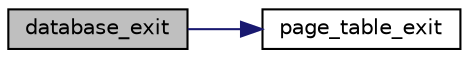 digraph "database_exit"
{
  edge [fontname="Helvetica",fontsize="10",labelfontname="Helvetica",labelfontsize="10"];
  node [fontname="Helvetica",fontsize="10",shape=record];
  rankdir="LR";
  Node0 [label="database_exit",height=0.2,width=0.4,color="black", fillcolor="grey75", style="filled", fontcolor="black"];
  Node0 -> Node1 [color="midnightblue",fontsize="10",style="solid",fontname="Helvetica"];
  Node1 [label="page_table_exit",height=0.2,width=0.4,color="black", fillcolor="white", style="filled",URL="$d9/d60/discreta_8h.html#acc70779efa7f6929db9236058a9fb20e"];
}
